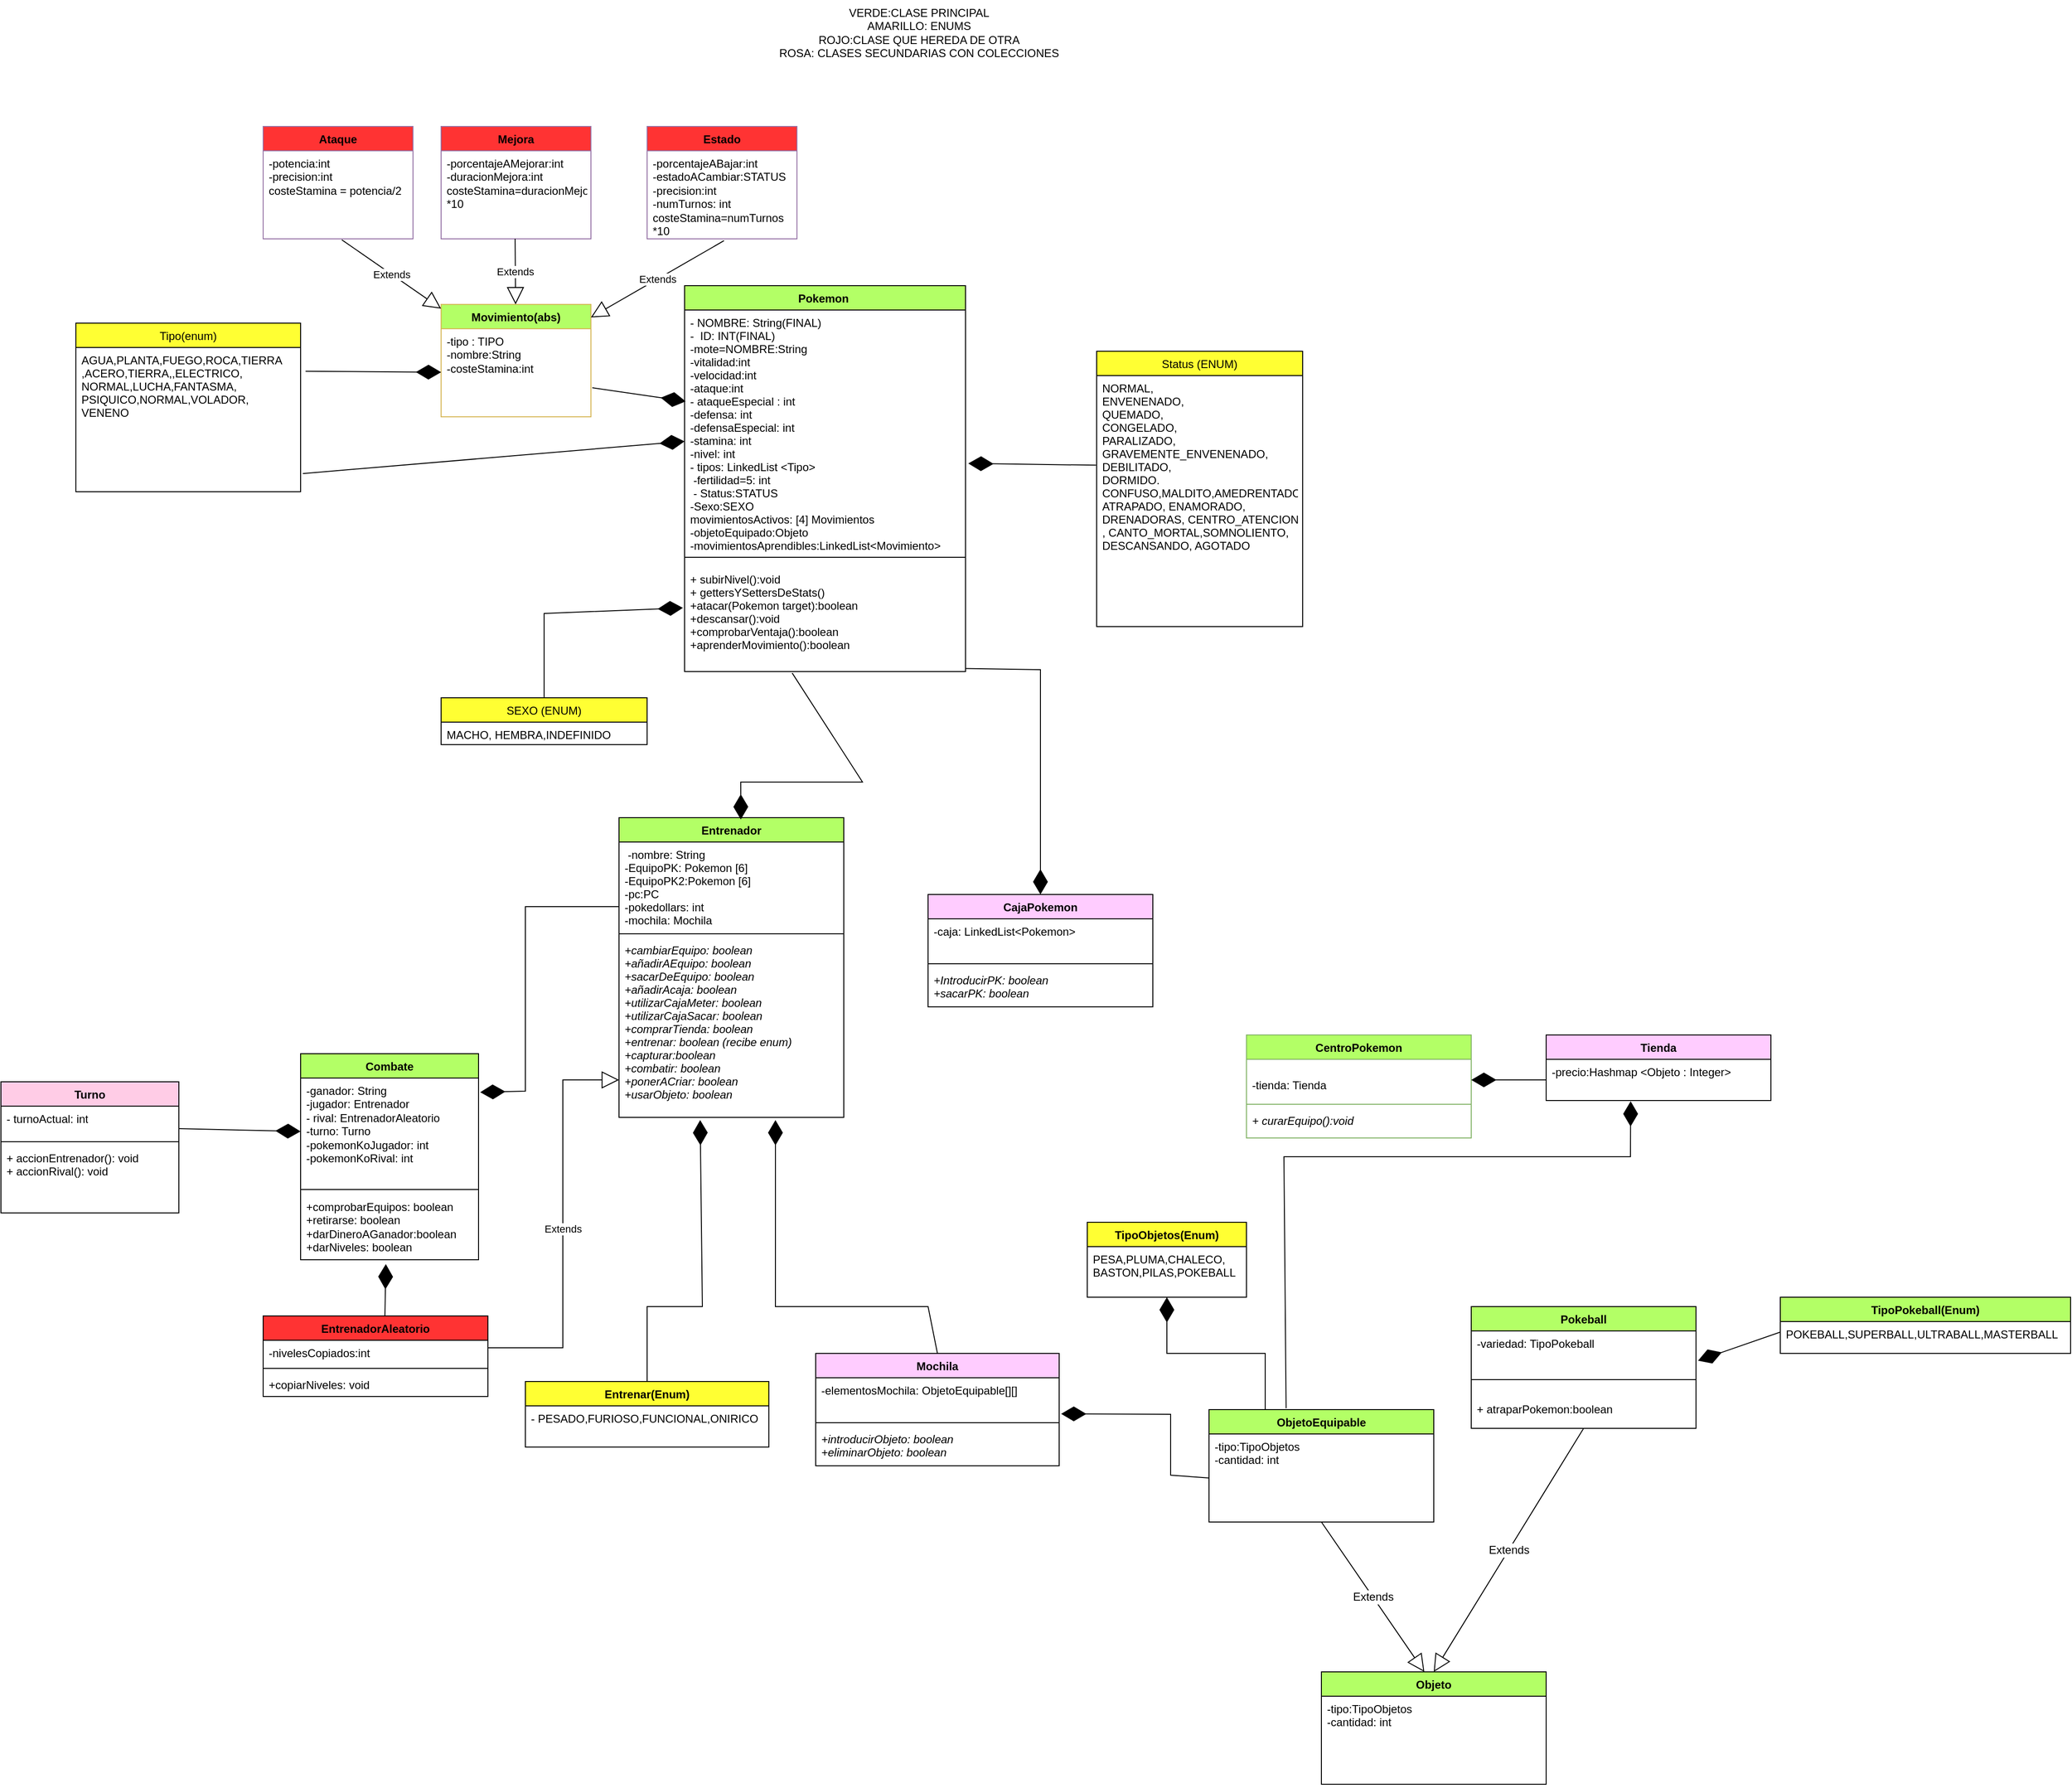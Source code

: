 <mxfile version="21.1.1" type="google">
  <diagram name="Página-1" id="NOaTh7KhhPGG-3gxmxbU">
    <mxGraphModel grid="1" page="1" gridSize="10" guides="1" tooltips="1" connect="1" arrows="1" fold="1" pageScale="1" pageWidth="827" pageHeight="1169" math="0" shadow="0">
      <root>
        <mxCell id="0" />
        <mxCell id="1" parent="0" />
        <mxCell id="InaBtiMgPzWQy_EaEE0s-5" value="Pokemon " style="swimlane;fontStyle=1;align=center;verticalAlign=top;childLayout=stackLayout;horizontal=1;startSize=26;horizontalStack=0;resizeParent=1;resizeParentMax=0;resizeLast=0;collapsible=1;marginBottom=0;fillColor=#B3FF66;" vertex="1" parent="1">
          <mxGeometry x="-40" y="150" width="300" height="412" as="geometry" />
        </mxCell>
        <mxCell id="InaBtiMgPzWQy_EaEE0s-6" value="- NOMBRE: String(FINAL)&#xa;-  ID: INT(FINAL)&#xa;-mote=NOMBRE:String&#xa;-vitalidad:int&#xa;-velocidad:int&#xa;-ataque:int&#xa;- ataqueEspecial : int&#xa;-defensa: int&#xa;-defensaEspecial: int&#xa;-stamina: int&#xa;-nivel: int&#xa;- tipos: LinkedList &lt;Tipo&gt;&#xa; -fertilidad=5: int&#xa; - Status:STATUS&#xa;-Sexo:SEXO &#xa;movimientosActivos: [4] Movimientos&#xa;-objetoEquipado:Objeto&#xa;-movimientosAprendibles:LinkedList&lt;Movimiento&gt;&#xa;" style="text;strokeColor=none;fillColor=none;align=left;verticalAlign=top;spacingLeft=4;spacingRight=4;overflow=hidden;rotatable=0;points=[[0,0.5],[1,0.5]];portConstraint=eastwest;" vertex="1" parent="InaBtiMgPzWQy_EaEE0s-5">
          <mxGeometry y="26" width="300" height="254" as="geometry" />
        </mxCell>
        <mxCell id="InaBtiMgPzWQy_EaEE0s-7" value="" style="line;strokeWidth=1;fillColor=none;align=left;verticalAlign=middle;spacingTop=-1;spacingLeft=3;spacingRight=3;rotatable=0;labelPosition=right;points=[];portConstraint=eastwest;strokeColor=inherit;" vertex="1" parent="InaBtiMgPzWQy_EaEE0s-5">
          <mxGeometry y="280" width="300" height="20" as="geometry" />
        </mxCell>
        <mxCell id="InaBtiMgPzWQy_EaEE0s-8" value="+ subirNivel():void&#xa;+ gettersYSettersDeStats()&#xa;+atacar(Pokemon target):boolean&#xa;+descansar():void&#xa;+comprobarVentaja():boolean&#xa;+aprenderMovimiento():boolean" style="text;strokeColor=none;fillColor=none;align=left;verticalAlign=top;spacingLeft=4;spacingRight=4;overflow=hidden;rotatable=0;points=[[0,0.5],[1,0.5]];portConstraint=eastwest;" vertex="1" parent="InaBtiMgPzWQy_EaEE0s-5">
          <mxGeometry y="300" width="300" height="112" as="geometry" />
        </mxCell>
        <mxCell id="8n8gGgLiv77bWk--RrJG-6" value="Entrenador" style="swimlane;fontStyle=1;align=center;verticalAlign=top;childLayout=stackLayout;horizontal=1;startSize=26;horizontalStack=0;resizeParent=1;resizeParentMax=0;resizeLast=0;collapsible=1;marginBottom=0;fillColor=#B3FF66;" vertex="1" parent="1">
          <mxGeometry x="-110" y="718" width="240" height="320" as="geometry" />
        </mxCell>
        <mxCell id="8n8gGgLiv77bWk--RrJG-7" value=" -nombre: String&#xa;-EquipoPK: Pokemon [6]&#xa;-EquipoPK2:Pokemon [6]&#xa;-pc:PC&#xa;-pokedollars: int&#xa;-mochila: Mochila&#xa;&#xa;" style="text;strokeColor=none;fillColor=none;align=left;verticalAlign=top;spacingLeft=4;spacingRight=4;overflow=hidden;rotatable=0;points=[[0,0.5],[1,0.5]];portConstraint=eastwest;" vertex="1" parent="8n8gGgLiv77bWk--RrJG-6">
          <mxGeometry y="26" width="240" height="94" as="geometry" />
        </mxCell>
        <mxCell id="8n8gGgLiv77bWk--RrJG-8" value="" style="line;strokeWidth=1;fillColor=none;align=left;verticalAlign=middle;spacingTop=-1;spacingLeft=3;spacingRight=3;rotatable=0;labelPosition=right;points=[];portConstraint=eastwest;strokeColor=inherit;" vertex="1" parent="8n8gGgLiv77bWk--RrJG-6">
          <mxGeometry y="120" width="240" height="8" as="geometry" />
        </mxCell>
        <mxCell id="8n8gGgLiv77bWk--RrJG-9" value="+cambiarEquipo: boolean&#xa;+añadirAEquipo: boolean&#xa;+sacarDeEquipo: boolean&#xa;+añadirAcaja: boolean&#xa;+utilizarCajaMeter: boolean&#xa;+utilizarCajaSacar: boolean&#xa;+comprarTienda: boolean&#xa;+entrenar: boolean (recibe enum)&#xa;+capturar:boolean&#xa;+combatir: boolean&#xa;+ponerACriar: boolean&#xa;+usarObjeto: boolean&#xa;&#xa;" style="text;strokeColor=none;fillColor=none;align=left;verticalAlign=top;spacingLeft=4;spacingRight=4;overflow=hidden;rotatable=0;points=[[0,0.5],[1,0.5]];portConstraint=eastwest;fontStyle=2" vertex="1" parent="8n8gGgLiv77bWk--RrJG-6">
          <mxGeometry y="128" width="240" height="192" as="geometry" />
        </mxCell>
        <mxCell id="8n8gGgLiv77bWk--RrJG-10" value="CajaPokemon" style="swimlane;fontStyle=1;align=center;verticalAlign=top;childLayout=stackLayout;horizontal=1;startSize=26;horizontalStack=0;resizeParent=1;resizeParentMax=0;resizeLast=0;collapsible=1;marginBottom=0;fillColor=#FFCCFF;" vertex="1" parent="1">
          <mxGeometry x="220" y="800" width="240" height="120" as="geometry" />
        </mxCell>
        <mxCell id="8n8gGgLiv77bWk--RrJG-11" value="-caja: LinkedList&lt;Pokemon&gt;" style="text;strokeColor=none;fillColor=none;align=left;verticalAlign=top;spacingLeft=4;spacingRight=4;overflow=hidden;rotatable=0;points=[[0,0.5],[1,0.5]];portConstraint=eastwest;" vertex="1" parent="8n8gGgLiv77bWk--RrJG-10">
          <mxGeometry y="26" width="240" height="44" as="geometry" />
        </mxCell>
        <mxCell id="8n8gGgLiv77bWk--RrJG-12" value="" style="line;strokeWidth=1;fillColor=none;align=left;verticalAlign=middle;spacingTop=-1;spacingLeft=3;spacingRight=3;rotatable=0;labelPosition=right;points=[];portConstraint=eastwest;strokeColor=inherit;" vertex="1" parent="8n8gGgLiv77bWk--RrJG-10">
          <mxGeometry y="70" width="240" height="8" as="geometry" />
        </mxCell>
        <mxCell id="8n8gGgLiv77bWk--RrJG-13" value="+IntroducirPK: boolean&#xa;+sacarPK: boolean" style="text;strokeColor=none;fillColor=none;align=left;verticalAlign=top;spacingLeft=4;spacingRight=4;overflow=hidden;rotatable=0;points=[[0,0.5],[1,0.5]];portConstraint=eastwest;fontStyle=2" vertex="1" parent="8n8gGgLiv77bWk--RrJG-10">
          <mxGeometry y="78" width="240" height="42" as="geometry" />
        </mxCell>
        <mxCell id="xWpt7LvVgX7lvaWajyp0-17" value="SEXO (ENUM)" style="swimlane;fontStyle=0;childLayout=stackLayout;horizontal=1;startSize=26;fillColor=#FFFF33;horizontalStack=0;resizeParent=1;resizeParentMax=0;resizeLast=0;collapsible=1;marginBottom=0;" vertex="1" parent="1">
          <mxGeometry x="-300" y="590" width="220" height="50" as="geometry" />
        </mxCell>
        <mxCell id="xWpt7LvVgX7lvaWajyp0-18" value="MACHO, HEMBRA,INDEFINIDO" style="text;strokeColor=none;fillColor=none;align=left;verticalAlign=top;spacingLeft=4;spacingRight=4;overflow=hidden;rotatable=0;points=[[0,0.5],[1,0.5]];portConstraint=eastwest;" vertex="1" parent="xWpt7LvVgX7lvaWajyp0-17">
          <mxGeometry y="26" width="220" height="24" as="geometry" />
        </mxCell>
        <mxCell id="xWpt7LvVgX7lvaWajyp0-19" value="Tipo(enum)" style="swimlane;fontStyle=0;childLayout=stackLayout;horizontal=1;startSize=26;fillColor=#FFFF33;horizontalStack=0;resizeParent=1;resizeParentMax=0;resizeLast=0;collapsible=1;marginBottom=0;" vertex="1" parent="1">
          <mxGeometry x="-690" y="190" width="240" height="180" as="geometry" />
        </mxCell>
        <mxCell id="xWpt7LvVgX7lvaWajyp0-20" value="AGUA,PLANTA,FUEGO,ROCA,TIERRA&#xa;,ACERO,TIERRA,,ELECTRICO,&#xa;NORMAL,LUCHA,FANTASMA,&#xa;PSIQUICO,NORMAL,VOLADOR,&#xa;VENENO" style="text;strokeColor=none;fillColor=none;align=left;verticalAlign=top;spacingLeft=4;spacingRight=4;overflow=hidden;rotatable=0;points=[[0,0.5],[1,0.5]];portConstraint=eastwest;" vertex="1" parent="xWpt7LvVgX7lvaWajyp0-19">
          <mxGeometry y="26" width="240" height="154" as="geometry" />
        </mxCell>
        <mxCell id="nMgucEkSmniw3U2bs4l5-1" value="Movimiento(abs)" style="swimlane;fontStyle=1;align=center;verticalAlign=top;childLayout=stackLayout;horizontal=1;startSize=26;horizontalStack=0;resizeParent=1;resizeParentMax=0;resizeLast=0;collapsible=1;marginBottom=0;whiteSpace=wrap;html=1;fillColor=#B3FF66;strokeColor=#d6b656;" vertex="1" parent="1">
          <mxGeometry x="-300" y="170" width="160" height="120" as="geometry" />
        </mxCell>
        <mxCell id="nMgucEkSmniw3U2bs4l5-2" value="-tipo : TIPO&lt;br&gt;-nombre:String&lt;br&gt;-costeStamina:int" style="text;strokeColor=none;fillColor=none;align=left;verticalAlign=top;spacingLeft=4;spacingRight=4;overflow=hidden;rotatable=0;points=[[0,0.5],[1,0.5]];portConstraint=eastwest;whiteSpace=wrap;html=1;" vertex="1" parent="nMgucEkSmniw3U2bs4l5-1">
          <mxGeometry y="26" width="160" height="94" as="geometry" />
        </mxCell>
        <mxCell id="nMgucEkSmniw3U2bs4l5-12" value="" style="endArrow=diamondThin;endFill=1;endSize=24;html=1;rounded=0;exitX=1.009;exitY=0.67;exitDx=0;exitDy=0;exitPerimeter=0;entryX=0.004;entryY=0.384;entryDx=0;entryDy=0;entryPerimeter=0;" edge="1" parent="1" source="nMgucEkSmniw3U2bs4l5-2" target="InaBtiMgPzWQy_EaEE0s-6">
          <mxGeometry width="160" relative="1" as="geometry">
            <mxPoint x="-320" y="300" as="sourcePoint" />
            <mxPoint x="70" y="260" as="targetPoint" />
          </mxGeometry>
        </mxCell>
        <mxCell id="nMgucEkSmniw3U2bs4l5-13" value="" style="endArrow=diamondThin;endFill=1;endSize=24;html=1;rounded=0;exitX=1.022;exitY=0.165;exitDx=0;exitDy=0;exitPerimeter=0;" edge="1" parent="1" source="xWpt7LvVgX7lvaWajyp0-20" target="nMgucEkSmniw3U2bs4l5-2">
          <mxGeometry width="160" relative="1" as="geometry">
            <mxPoint x="-320" y="300" as="sourcePoint" />
            <mxPoint x="-160" y="300" as="targetPoint" />
          </mxGeometry>
        </mxCell>
        <mxCell id="h9Ai5O1ht4y_W3YFX1W_-2" value="Tienda" style="swimlane;fontStyle=1;align=center;verticalAlign=top;childLayout=stackLayout;horizontal=1;startSize=26;horizontalStack=0;resizeParent=1;resizeParentMax=0;resizeLast=0;collapsible=1;marginBottom=0;fillColor=#FFCCFF;" vertex="1" parent="1">
          <mxGeometry x="880" y="950" width="240" height="70" as="geometry" />
        </mxCell>
        <mxCell id="h9Ai5O1ht4y_W3YFX1W_-3" value="-precio:Hashmap &lt;Objeto : Integer&gt; " style="text;strokeColor=none;fillColor=none;align=left;verticalAlign=top;spacingLeft=4;spacingRight=4;overflow=hidden;rotatable=0;points=[[0,0.5],[1,0.5]];portConstraint=eastwest;" vertex="1" parent="h9Ai5O1ht4y_W3YFX1W_-2">
          <mxGeometry y="26" width="240" height="44" as="geometry" />
        </mxCell>
        <mxCell id="h9Ai5O1ht4y_W3YFX1W_-6" value="Objeto" style="swimlane;fontStyle=1;align=center;verticalAlign=top;childLayout=stackLayout;horizontal=1;startSize=26;horizontalStack=0;resizeParent=1;resizeParentMax=0;resizeLast=0;collapsible=1;marginBottom=0;fillColor=#B3FF66;" vertex="1" parent="1">
          <mxGeometry x="640" y="1630" width="240" height="120" as="geometry" />
        </mxCell>
        <mxCell id="h9Ai5O1ht4y_W3YFX1W_-7" value="-tipo:TipoObjetos&#xa;-cantidad: int&#xa;&#xa;" style="text;strokeColor=none;fillColor=none;align=left;verticalAlign=top;spacingLeft=4;spacingRight=4;overflow=hidden;rotatable=0;points=[[0,0.5],[1,0.5]];portConstraint=eastwest;" vertex="1" parent="h9Ai5O1ht4y_W3YFX1W_-6">
          <mxGeometry y="26" width="240" height="94" as="geometry" />
        </mxCell>
        <mxCell id="nMgucEkSmniw3U2bs4l5-14" value="" style="endArrow=diamondThin;endFill=1;endSize=24;html=1;rounded=0;exitX=0.5;exitY=0;exitDx=0;exitDy=0;entryX=-0.006;entryY=0.393;entryDx=0;entryDy=0;entryPerimeter=0;" edge="1" parent="1" source="xWpt7LvVgX7lvaWajyp0-17" target="InaBtiMgPzWQy_EaEE0s-8">
          <mxGeometry width="160" relative="1" as="geometry">
            <mxPoint x="-220" y="593" as="sourcePoint" />
            <mxPoint x="-20" y="500" as="targetPoint" />
            <Array as="points">
              <mxPoint x="-190" y="500" />
            </Array>
          </mxGeometry>
        </mxCell>
        <mxCell id="h9Ai5O1ht4y_W3YFX1W_-10" value="" style="endArrow=diamondThin;endFill=1;endSize=24;html=1;rounded=0;entryX=1.008;entryY=0.875;entryDx=0;entryDy=0;entryPerimeter=0;exitX=0;exitY=0.5;exitDx=0;exitDy=0;" edge="1" parent="1" source="qzdFL7oIxYhOH3gdJiN8-3" target="3nTIpjzsMtwwKI59g5Wm-16">
          <mxGeometry width="160" relative="1" as="geometry">
            <mxPoint x="517" y="1414" as="sourcePoint" />
            <mxPoint x="270" y="1120" as="targetPoint" />
            <Array as="points">
              <mxPoint x="479" y="1420" />
              <mxPoint x="479" y="1355" />
            </Array>
          </mxGeometry>
        </mxCell>
        <mxCell id="xWpt7LvVgX7lvaWajyp0-13" value="Status (ENUM)" style="swimlane;fontStyle=0;childLayout=stackLayout;horizontal=1;startSize=26;fillColor=#FFFF33;horizontalStack=0;resizeParent=1;resizeParentMax=0;resizeLast=0;collapsible=1;marginBottom=0;" vertex="1" parent="1">
          <mxGeometry x="400" y="220" width="220" height="294" as="geometry" />
        </mxCell>
        <mxCell id="xWpt7LvVgX7lvaWajyp0-15" value="NORMAL,&#xa;ENVENENADO,&#xa;QUEMADO,&#xa;CONGELADO,&#xa;PARALIZADO,&#xa;GRAVEMENTE_ENVENENADO,&#xa;DEBILITADO,&#xa;DORMIDO.&#xa;CONFUSO,MALDITO,AMEDRENTADO&#xa;ATRAPADO, ENAMORADO,&#xa;DRENADORAS, CENTRO_ATENCION&#xa;, CANTO_MORTAL,SOMNOLIENTO,&#xa;DESCANSANDO, AGOTADO&#xa;" style="text;strokeColor=none;fillColor=none;align=left;verticalAlign=top;spacingLeft=4;spacingRight=4;overflow=hidden;rotatable=0;points=[[0,0.5],[1,0.5]];portConstraint=eastwest;" vertex="1" parent="xWpt7LvVgX7lvaWajyp0-13">
          <mxGeometry y="26" width="220" height="268" as="geometry" />
        </mxCell>
        <mxCell id="nMgucEkSmniw3U2bs4l5-15" value="" style="endArrow=diamondThin;endFill=1;endSize=24;html=1;rounded=0;exitX=-0.003;exitY=0.357;exitDx=0;exitDy=0;exitPerimeter=0;entryX=1.01;entryY=0.645;entryDx=0;entryDy=0;entryPerimeter=0;" edge="1" parent="1" source="xWpt7LvVgX7lvaWajyp0-15" target="InaBtiMgPzWQy_EaEE0s-6">
          <mxGeometry width="160" relative="1" as="geometry">
            <mxPoint x="-300" y="300" as="sourcePoint" />
            <mxPoint x="270" y="340" as="targetPoint" />
          </mxGeometry>
        </mxCell>
        <mxCell id="nMgucEkSmniw3U2bs4l5-16" value="VERDE:CLASE PRINCIPAL&lt;br&gt;AMARILLO: ENUMS&lt;br&gt;ROJO:CLASE QUE HEREDA DE OTRA&lt;br&gt;ROSA: CLASES SECUNDARIAS CON COLECCIONES" style="text;html=1;align=center;verticalAlign=middle;resizable=0;points=[];autosize=1;strokeColor=none;fillColor=none;" vertex="1" parent="1">
          <mxGeometry x="50" y="-155" width="320" height="70" as="geometry" />
        </mxCell>
        <mxCell id="h9Ai5O1ht4y_W3YFX1W_-11" value="" style="endArrow=diamondThin;endFill=1;endSize=24;html=1;rounded=0;exitX=0.343;exitY=-0.012;exitDx=0;exitDy=0;exitPerimeter=0;entryX=0.376;entryY=1.018;entryDx=0;entryDy=0;entryPerimeter=0;" edge="1" parent="1" source="qzdFL7oIxYhOH3gdJiN8-2" target="h9Ai5O1ht4y_W3YFX1W_-3">
          <mxGeometry width="160" relative="1" as="geometry">
            <mxPoint x="310" y="1190" as="sourcePoint" />
            <mxPoint x="970" y="1030" as="targetPoint" />
            <Array as="points">
              <mxPoint x="600" y="1080" />
              <mxPoint x="970" y="1080" />
            </Array>
          </mxGeometry>
        </mxCell>
        <mxCell id="h9Ai5O1ht4y_W3YFX1W_-12" value="Entrenar(Enum)" style="swimlane;fontStyle=1;align=center;verticalAlign=top;childLayout=stackLayout;horizontal=1;startSize=26;horizontalStack=0;resizeParent=1;resizeParentMax=0;resizeLast=0;collapsible=1;marginBottom=0;fillColor=#FFFF33;" vertex="1" parent="1">
          <mxGeometry x="-210" y="1320" width="260" height="70" as="geometry" />
        </mxCell>
        <mxCell id="h9Ai5O1ht4y_W3YFX1W_-13" value="- PESADO,FURIOSO,FUNCIONAL,ONIRICO" style="text;strokeColor=none;fillColor=none;align=left;verticalAlign=top;spacingLeft=4;spacingRight=4;overflow=hidden;rotatable=0;points=[[0,0.5],[1,0.5]];portConstraint=eastwest;" vertex="1" parent="h9Ai5O1ht4y_W3YFX1W_-12">
          <mxGeometry y="26" width="260" height="44" as="geometry" />
        </mxCell>
        <mxCell id="h9Ai5O1ht4y_W3YFX1W_-16" value="" style="endArrow=diamondThin;endFill=1;endSize=24;html=1;rounded=0;entryX=0.361;entryY=1.015;entryDx=0;entryDy=0;entryPerimeter=0;exitX=0.5;exitY=0;exitDx=0;exitDy=0;" edge="1" parent="1" source="h9Ai5O1ht4y_W3YFX1W_-12" target="8n8gGgLiv77bWk--RrJG-9">
          <mxGeometry width="160" relative="1" as="geometry">
            <mxPoint x="60" y="1260" as="sourcePoint" />
            <mxPoint x="220" y="1260" as="targetPoint" />
            <Array as="points">
              <mxPoint x="-80" y="1240" />
              <mxPoint x="-21" y="1240" />
            </Array>
          </mxGeometry>
        </mxCell>
        <mxCell id="3nTIpjzsMtwwKI59g5Wm-2" value="" style="endArrow=diamondThin;endFill=1;endSize=24;html=1;rounded=0;entryX=0.5;entryY=0;entryDx=0;entryDy=0;exitX=1.001;exitY=0.971;exitDx=0;exitDy=0;exitPerimeter=0;" edge="1" parent="1" source="InaBtiMgPzWQy_EaEE0s-8" target="8n8gGgLiv77bWk--RrJG-10">
          <mxGeometry width="160" relative="1" as="geometry">
            <mxPoint x="280" y="570" as="sourcePoint" />
            <mxPoint x="490" y="680" as="targetPoint" />
            <Array as="points">
              <mxPoint x="340" y="560" />
            </Array>
          </mxGeometry>
        </mxCell>
        <mxCell id="3nTIpjzsMtwwKI59g5Wm-3" value="" style="endArrow=diamondThin;endFill=1;endSize=24;html=1;rounded=0;exitX=0.383;exitY=1.014;exitDx=0;exitDy=0;exitPerimeter=0;entryX=0.542;entryY=0.006;entryDx=0;entryDy=0;entryPerimeter=0;" edge="1" parent="1" source="InaBtiMgPzWQy_EaEE0s-8" target="8n8gGgLiv77bWk--RrJG-6">
          <mxGeometry width="160" relative="1" as="geometry">
            <mxPoint x="150" y="690" as="sourcePoint" />
            <mxPoint x="60" y="680" as="targetPoint" />
            <Array as="points">
              <mxPoint x="150" y="680" />
              <mxPoint x="20" y="680" />
            </Array>
          </mxGeometry>
        </mxCell>
        <mxCell id="3nTIpjzsMtwwKI59g5Wm-8" value="" style="endArrow=diamondThin;endFill=1;endSize=24;html=1;rounded=0;entryX=1.009;entryY=0.133;entryDx=0;entryDy=0;entryPerimeter=0;" edge="1" parent="1" target="_GJMvuyYcLpBxFv-Sxu3-6">
          <mxGeometry width="160" relative="1" as="geometry">
            <mxPoint x="-110" y="813" as="sourcePoint" />
            <mxPoint x="-230" y="1010" as="targetPoint" />
            <Array as="points">
              <mxPoint x="-210" y="813" />
              <mxPoint x="-210" y="1010" />
            </Array>
          </mxGeometry>
        </mxCell>
        <mxCell id="3nTIpjzsMtwwKI59g5Wm-12" value="Extends" style="endArrow=block;endSize=16;endFill=0;html=1;rounded=0;" edge="1" parent="1">
          <mxGeometry x="-0.025" width="160" relative="1" as="geometry">
            <mxPoint x="-250" y="1284" as="sourcePoint" />
            <mxPoint x="-110" y="998" as="targetPoint" />
            <Array as="points">
              <mxPoint x="-170" y="1284" />
              <mxPoint x="-170" y="1256" />
              <mxPoint x="-170" y="1136" />
              <mxPoint x="-170" y="998" />
            </Array>
            <mxPoint as="offset" />
          </mxGeometry>
        </mxCell>
        <mxCell id="3nTIpjzsMtwwKI59g5Wm-13" value="" style="endArrow=diamondThin;endFill=1;endSize=24;html=1;rounded=0;exitX=0.5;exitY=0;exitDx=0;exitDy=0;entryX=0.479;entryY=1.066;entryDx=0;entryDy=0;entryPerimeter=0;" edge="1" parent="1" target="_GJMvuyYcLpBxFv-Sxu3-8">
          <mxGeometry width="160" relative="1" as="geometry">
            <mxPoint x="-360" y="1250" as="sourcePoint" />
            <mxPoint x="-360" y="1200" as="targetPoint" />
          </mxGeometry>
        </mxCell>
        <mxCell id="3nTIpjzsMtwwKI59g5Wm-15" value="Mochila" style="swimlane;fontStyle=1;align=center;verticalAlign=top;childLayout=stackLayout;horizontal=1;startSize=26;horizontalStack=0;resizeParent=1;resizeParentMax=0;resizeLast=0;collapsible=1;marginBottom=0;fillColor=#FFCCFF;" vertex="1" parent="1">
          <mxGeometry x="100" y="1290" width="260" height="120" as="geometry" />
        </mxCell>
        <mxCell id="3nTIpjzsMtwwKI59g5Wm-16" value="-elementosMochila: ObjetoEquipable[][]" style="text;strokeColor=none;fillColor=none;align=left;verticalAlign=top;spacingLeft=4;spacingRight=4;overflow=hidden;rotatable=0;points=[[0,0.5],[1,0.5]];portConstraint=eastwest;" vertex="1" parent="3nTIpjzsMtwwKI59g5Wm-15">
          <mxGeometry y="26" width="260" height="44" as="geometry" />
        </mxCell>
        <mxCell id="3nTIpjzsMtwwKI59g5Wm-17" value="" style="line;strokeWidth=1;fillColor=none;align=left;verticalAlign=middle;spacingTop=-1;spacingLeft=3;spacingRight=3;rotatable=0;labelPosition=right;points=[];portConstraint=eastwest;strokeColor=inherit;" vertex="1" parent="3nTIpjzsMtwwKI59g5Wm-15">
          <mxGeometry y="70" width="260" height="8" as="geometry" />
        </mxCell>
        <mxCell id="3nTIpjzsMtwwKI59g5Wm-18" value="+introducirObjeto: boolean&#xa;+eliminarObjeto: boolean" style="text;strokeColor=none;fillColor=none;align=left;verticalAlign=top;spacingLeft=4;spacingRight=4;overflow=hidden;rotatable=0;points=[[0,0.5],[1,0.5]];portConstraint=eastwest;fontStyle=2" vertex="1" parent="3nTIpjzsMtwwKI59g5Wm-15">
          <mxGeometry y="78" width="260" height="42" as="geometry" />
        </mxCell>
        <mxCell id="3nTIpjzsMtwwKI59g5Wm-19" value="" style="endArrow=diamondThin;endFill=1;endSize=24;html=1;rounded=0;entryX=0.696;entryY=1.015;entryDx=0;entryDy=0;entryPerimeter=0;exitX=0.5;exitY=0;exitDx=0;exitDy=0;" edge="1" parent="1" source="3nTIpjzsMtwwKI59g5Wm-15" target="8n8gGgLiv77bWk--RrJG-9">
          <mxGeometry width="160" relative="1" as="geometry">
            <mxPoint x="110" y="1150" as="sourcePoint" />
            <mxPoint x="270" y="1150" as="targetPoint" />
            <Array as="points">
              <mxPoint x="220" y="1240" />
              <mxPoint x="57" y="1240" />
            </Array>
          </mxGeometry>
        </mxCell>
        <mxCell id="exqpVqrqbdQZTuZ5iMTL-10" value="Ataque" style="swimlane;fontStyle=1;align=center;verticalAlign=top;childLayout=stackLayout;horizontal=1;startSize=26;horizontalStack=0;resizeParent=1;resizeParentMax=0;resizeLast=0;collapsible=1;marginBottom=0;whiteSpace=wrap;html=1;fillColor=#FF3333;strokeColor=#9673a6;" vertex="1" parent="1">
          <mxGeometry x="-490" y="-20" width="160" height="120" as="geometry" />
        </mxCell>
        <mxCell id="exqpVqrqbdQZTuZ5iMTL-11" value="-potencia:int&lt;br&gt;-precision:int&lt;br&gt;costeStamina = potencia/2" style="text;strokeColor=none;fillColor=none;align=left;verticalAlign=top;spacingLeft=4;spacingRight=4;overflow=hidden;rotatable=0;points=[[0,0.5],[1,0.5]];portConstraint=eastwest;whiteSpace=wrap;html=1;" vertex="1" parent="exqpVqrqbdQZTuZ5iMTL-10">
          <mxGeometry y="26" width="160" height="94" as="geometry" />
        </mxCell>
        <mxCell id="exqpVqrqbdQZTuZ5iMTL-13" value="Mejora" style="swimlane;fontStyle=1;align=center;verticalAlign=top;childLayout=stackLayout;horizontal=1;startSize=26;horizontalStack=0;resizeParent=1;resizeParentMax=0;resizeLast=0;collapsible=1;marginBottom=0;whiteSpace=wrap;html=1;fillColor=#FF3333;strokeColor=#9673a6;" vertex="1" parent="1">
          <mxGeometry x="-300" y="-20" width="160" height="120" as="geometry" />
        </mxCell>
        <mxCell id="exqpVqrqbdQZTuZ5iMTL-14" value="-porcentajeAMejorar:int&lt;br&gt;-duracionMejora:int&lt;br&gt;costeStamina=duracionMejora&lt;br&gt;*10" style="text;strokeColor=none;fillColor=none;align=left;verticalAlign=top;spacingLeft=4;spacingRight=4;overflow=hidden;rotatable=0;points=[[0,0.5],[1,0.5]];portConstraint=eastwest;whiteSpace=wrap;html=1;" vertex="1" parent="exqpVqrqbdQZTuZ5iMTL-13">
          <mxGeometry y="26" width="160" height="94" as="geometry" />
        </mxCell>
        <mxCell id="exqpVqrqbdQZTuZ5iMTL-16" value="Estado" style="swimlane;fontStyle=1;align=center;verticalAlign=top;childLayout=stackLayout;horizontal=1;startSize=26;horizontalStack=0;resizeParent=1;resizeParentMax=0;resizeLast=0;collapsible=1;marginBottom=0;whiteSpace=wrap;html=1;fillColor=#FF3333;strokeColor=#9673a6;" vertex="1" parent="1">
          <mxGeometry x="-80" y="-20" width="160" height="120" as="geometry" />
        </mxCell>
        <mxCell id="exqpVqrqbdQZTuZ5iMTL-17" value="-porcentajeABajar:int&lt;br&gt;-estadoACambiar:STATUS&lt;br&gt;-precision:int&lt;br&gt;-numTurnos: int&lt;br&gt;costeStamina=numTurnos&lt;br style=&quot;border-color: var(--border-color);&quot;&gt;*10" style="text;strokeColor=none;fillColor=none;align=left;verticalAlign=top;spacingLeft=4;spacingRight=4;overflow=hidden;rotatable=0;points=[[0,0.5],[1,0.5]];portConstraint=eastwest;whiteSpace=wrap;html=1;" vertex="1" parent="exqpVqrqbdQZTuZ5iMTL-16">
          <mxGeometry y="26" width="160" height="94" as="geometry" />
        </mxCell>
        <mxCell id="exqpVqrqbdQZTuZ5iMTL-23" value="Extends" style="endArrow=block;endSize=16;endFill=0;html=1;rounded=0;exitX=0.513;exitY=1.021;exitDx=0;exitDy=0;exitPerimeter=0;" edge="1" parent="1" source="exqpVqrqbdQZTuZ5iMTL-17" target="nMgucEkSmniw3U2bs4l5-1">
          <mxGeometry width="160" relative="1" as="geometry">
            <mxPoint x="-6.984" y="108" as="sourcePoint" />
            <mxPoint x="100" y="90" as="targetPoint" />
          </mxGeometry>
        </mxCell>
        <mxCell id="exqpVqrqbdQZTuZ5iMTL-24" value="Extends" style="endArrow=block;endSize=16;endFill=0;html=1;rounded=0;exitX=0.494;exitY=1;exitDx=0;exitDy=0;exitPerimeter=0;" edge="1" parent="1" source="exqpVqrqbdQZTuZ5iMTL-14" target="nMgucEkSmniw3U2bs4l5-1">
          <mxGeometry width="160" relative="1" as="geometry">
            <mxPoint x="-220" y="108" as="sourcePoint" />
            <mxPoint x="-130" y="191" as="targetPoint" />
          </mxGeometry>
        </mxCell>
        <mxCell id="exqpVqrqbdQZTuZ5iMTL-25" value="Extends" style="endArrow=block;endSize=16;endFill=0;html=1;rounded=0;exitX=0.525;exitY=1.011;exitDx=0;exitDy=0;exitPerimeter=0;" edge="1" parent="1" source="exqpVqrqbdQZTuZ5iMTL-11" target="nMgucEkSmniw3U2bs4l5-1">
          <mxGeometry width="160" relative="1" as="geometry">
            <mxPoint x="-390" y="110" as="sourcePoint" />
            <mxPoint x="-210" y="180" as="targetPoint" />
          </mxGeometry>
        </mxCell>
        <mxCell id="_GJMvuyYcLpBxFv-Sxu3-5" value="Combate" style="swimlane;fontStyle=1;align=center;verticalAlign=top;childLayout=stackLayout;horizontal=1;startSize=26;horizontalStack=0;resizeParent=1;resizeParentMax=0;resizeLast=0;collapsible=1;marginBottom=0;whiteSpace=wrap;html=1;fillColor=#B3FF66;" vertex="1" parent="1">
          <mxGeometry x="-450" y="970" width="190" height="220" as="geometry" />
        </mxCell>
        <mxCell id="_GJMvuyYcLpBxFv-Sxu3-6" value="-ganador: String&lt;br style=&quot;border-color: var(--border-color); padding: 0px; margin: 0px;&quot;&gt;-jugador: Entrenador&lt;br&gt;- rival: EntrenadorAleatorio&lt;br style=&quot;border-color: var(--border-color); padding: 0px; margin: 0px;&quot;&gt;-turno: Turno&lt;br style=&quot;border-color: var(--border-color); padding: 0px; margin: 0px;&quot;&gt;-pokemonKoJugador: int&lt;br style=&quot;border-color: var(--border-color); padding: 0px; margin: 0px;&quot;&gt;-pokemonKoRival: int&lt;div style=&quot;border-color: var(--border-color); padding: 0px; margin: 0px;&quot;&gt;&lt;br style=&quot;border-color: var(--border-color); padding: 0px; margin: 0px;&quot;&gt;&lt;/div&gt;&lt;div style=&quot;border-color: var(--border-color); padding: 0px; margin: 0px;&quot;&gt;&lt;br style=&quot;border-color: var(--border-color); padding: 0px; margin: 0px;&quot;&gt;&lt;/div&gt;&lt;div style=&quot;border-color: var(--border-color); padding: 0px; margin: 0px;&quot;&gt;&lt;br style=&quot;border-color: var(--border-color); padding: 0px; margin: 0px;&quot;&gt;&lt;/div&gt;&lt;div style=&quot;border-color: var(--border-color); padding: 0px; margin: 0px;&quot;&gt;&lt;br style=&quot;border-color: var(--border-color); padding: 0px; margin: 0px;&quot;&gt;&lt;/div&gt;" style="text;strokeColor=none;fillColor=none;align=left;verticalAlign=top;spacingLeft=4;spacingRight=4;overflow=hidden;rotatable=0;points=[[0,0.5],[1,0.5]];portConstraint=eastwest;whiteSpace=wrap;html=1;" vertex="1" parent="_GJMvuyYcLpBxFv-Sxu3-5">
          <mxGeometry y="26" width="190" height="114" as="geometry" />
        </mxCell>
        <mxCell id="_GJMvuyYcLpBxFv-Sxu3-7" value="" style="line;strokeWidth=1;fillColor=none;align=left;verticalAlign=middle;spacingTop=-1;spacingLeft=3;spacingRight=3;rotatable=0;labelPosition=right;points=[];portConstraint=eastwest;strokeColor=inherit;" vertex="1" parent="_GJMvuyYcLpBxFv-Sxu3-5">
          <mxGeometry y="140" width="190" height="10" as="geometry" />
        </mxCell>
        <mxCell id="_GJMvuyYcLpBxFv-Sxu3-8" value="+comprobarEquipos: boolean&lt;br&gt;+retirarse: boolean&lt;br&gt;+darDineroAGanador:boolean&lt;br&gt;+darNiveles: boolean&amp;nbsp;" style="text;strokeColor=none;fillColor=none;align=left;verticalAlign=top;spacingLeft=4;spacingRight=4;overflow=hidden;rotatable=0;points=[[0,0.5],[1,0.5]];portConstraint=eastwest;whiteSpace=wrap;html=1;" vertex="1" parent="_GJMvuyYcLpBxFv-Sxu3-5">
          <mxGeometry y="150" width="190" height="70" as="geometry" />
        </mxCell>
        <mxCell id="_GJMvuyYcLpBxFv-Sxu3-10" value="EntrenadorAleatorio" style="swimlane;fontStyle=1;align=center;verticalAlign=top;childLayout=stackLayout;horizontal=1;startSize=26;horizontalStack=0;resizeParent=1;resizeParentMax=0;resizeLast=0;collapsible=1;marginBottom=0;whiteSpace=wrap;html=1;fillColor=#FF3333;" vertex="1" parent="1">
          <mxGeometry x="-490" y="1250" width="240" height="86" as="geometry" />
        </mxCell>
        <mxCell id="_GJMvuyYcLpBxFv-Sxu3-11" value="-nivelesCopiados:int" style="text;strokeColor=none;fillColor=none;align=left;verticalAlign=top;spacingLeft=4;spacingRight=4;overflow=hidden;rotatable=0;points=[[0,0.5],[1,0.5]];portConstraint=eastwest;whiteSpace=wrap;html=1;" vertex="1" parent="_GJMvuyYcLpBxFv-Sxu3-10">
          <mxGeometry y="26" width="240" height="26" as="geometry" />
        </mxCell>
        <mxCell id="_GJMvuyYcLpBxFv-Sxu3-12" value="" style="line;strokeWidth=1;fillColor=none;align=left;verticalAlign=middle;spacingTop=-1;spacingLeft=3;spacingRight=3;rotatable=0;labelPosition=right;points=[];portConstraint=eastwest;strokeColor=inherit;" vertex="1" parent="_GJMvuyYcLpBxFv-Sxu3-10">
          <mxGeometry y="52" width="240" height="8" as="geometry" />
        </mxCell>
        <mxCell id="_GJMvuyYcLpBxFv-Sxu3-13" value="+copiarNiveles: void" style="text;strokeColor=none;fillColor=none;align=left;verticalAlign=top;spacingLeft=4;spacingRight=4;overflow=hidden;rotatable=0;points=[[0,0.5],[1,0.5]];portConstraint=eastwest;whiteSpace=wrap;html=1;" vertex="1" parent="_GJMvuyYcLpBxFv-Sxu3-10">
          <mxGeometry y="60" width="240" height="26" as="geometry" />
        </mxCell>
        <mxCell id="lIR6-pXDK_5TFnXmgPHs-1" value="Turno" style="swimlane;fontStyle=1;align=center;verticalAlign=top;childLayout=stackLayout;horizontal=1;startSize=26;horizontalStack=0;resizeParent=1;resizeParentMax=0;resizeLast=0;collapsible=1;marginBottom=0;whiteSpace=wrap;html=1;fillColor=#FFCCE6;" vertex="1" parent="1">
          <mxGeometry x="-770" y="1000" width="190" height="140" as="geometry" />
        </mxCell>
        <mxCell id="lIR6-pXDK_5TFnXmgPHs-2" value="- turnoActual: int" style="text;strokeColor=none;fillColor=none;align=left;verticalAlign=top;spacingLeft=4;spacingRight=4;overflow=hidden;rotatable=0;points=[[0,0.5],[1,0.5]];portConstraint=eastwest;whiteSpace=wrap;html=1;" vertex="1" parent="lIR6-pXDK_5TFnXmgPHs-1">
          <mxGeometry y="26" width="190" height="34" as="geometry" />
        </mxCell>
        <mxCell id="lIR6-pXDK_5TFnXmgPHs-3" value="" style="line;strokeWidth=1;fillColor=none;align=left;verticalAlign=middle;spacingTop=-1;spacingLeft=3;spacingRight=3;rotatable=0;labelPosition=right;points=[];portConstraint=eastwest;strokeColor=inherit;" vertex="1" parent="lIR6-pXDK_5TFnXmgPHs-1">
          <mxGeometry y="60" width="190" height="8" as="geometry" />
        </mxCell>
        <mxCell id="lIR6-pXDK_5TFnXmgPHs-4" value="+ accionEntrenador(): void&amp;nbsp;&lt;br&gt;+ accionRival(): void" style="text;strokeColor=none;fillColor=none;align=left;verticalAlign=top;spacingLeft=4;spacingRight=4;overflow=hidden;rotatable=0;points=[[0,0.5],[1,0.5]];portConstraint=eastwest;whiteSpace=wrap;html=1;" vertex="1" parent="lIR6-pXDK_5TFnXmgPHs-1">
          <mxGeometry y="68" width="190" height="72" as="geometry" />
        </mxCell>
        <mxCell id="lIR6-pXDK_5TFnXmgPHs-5" value="" style="endArrow=diamondThin;endFill=1;endSize=24;html=1;rounded=0;exitX=1;exitY=0.706;exitDx=0;exitDy=0;entryX=0;entryY=0.5;entryDx=0;entryDy=0;exitPerimeter=0;" edge="1" parent="1" source="lIR6-pXDK_5TFnXmgPHs-2" target="_GJMvuyYcLpBxFv-Sxu3-6">
          <mxGeometry width="160" relative="1" as="geometry">
            <mxPoint x="-620" y="1160" as="sourcePoint" />
            <mxPoint x="-460" y="1160" as="targetPoint" />
          </mxGeometry>
        </mxCell>
        <mxCell id="_GJMvuyYcLpBxFv-Sxu3-19" value="TipoObjetos(Enum)" style="swimlane;fontStyle=1;align=center;verticalAlign=top;childLayout=stackLayout;horizontal=1;startSize=26;horizontalStack=0;resizeParent=1;resizeParentMax=0;resizeLast=0;collapsible=1;marginBottom=0;whiteSpace=wrap;html=1;fillColor=#FFFF33;" vertex="1" parent="1">
          <mxGeometry x="390" y="1150" width="170" height="80" as="geometry" />
        </mxCell>
        <mxCell id="_GJMvuyYcLpBxFv-Sxu3-20" value="PESA,PLUMA,CHALECO,&lt;br&gt;BASTON,PILAS,POKEBALL" style="text;strokeColor=none;fillColor=none;align=left;verticalAlign=top;spacingLeft=4;spacingRight=4;overflow=hidden;rotatable=0;points=[[0,0.5],[1,0.5]];portConstraint=eastwest;whiteSpace=wrap;html=1;" vertex="1" parent="_GJMvuyYcLpBxFv-Sxu3-19">
          <mxGeometry y="26" width="170" height="54" as="geometry" />
        </mxCell>
        <mxCell id="_GJMvuyYcLpBxFv-Sxu3-23" value="" style="endArrow=diamondThin;endFill=1;endSize=24;html=1;rounded=0;exitX=0.25;exitY=0;exitDx=0;exitDy=0;entryX=0.5;entryY=1;entryDx=0;entryDy=0;" edge="1" parent="1" source="qzdFL7oIxYhOH3gdJiN8-2" target="_GJMvuyYcLpBxFv-Sxu3-19">
          <mxGeometry width="160" relative="1" as="geometry">
            <mxPoint x="510" y="1250" as="sourcePoint" />
            <mxPoint x="718.56" y="1204.212" as="targetPoint" />
            <Array as="points">
              <mxPoint x="580" y="1290" />
              <mxPoint x="475" y="1290" />
            </Array>
          </mxGeometry>
        </mxCell>
        <mxCell id="eNZrJZym8Dyh4yu2uq1m-5" value="CentroPokemon" style="swimlane;fontStyle=1;align=center;verticalAlign=top;childLayout=stackLayout;horizontal=1;startSize=26;horizontalStack=0;resizeParent=1;resizeParentMax=0;resizeLast=0;collapsible=1;marginBottom=0;fillColor=#B3FF66;strokeColor=#82b366;" vertex="1" parent="1">
          <mxGeometry x="560" y="950" width="240" height="110" as="geometry" />
        </mxCell>
        <mxCell id="eNZrJZym8Dyh4yu2uq1m-6" value="&#xa;-tienda: Tienda" style="text;strokeColor=none;fillColor=none;align=left;verticalAlign=top;spacingLeft=4;spacingRight=4;overflow=hidden;rotatable=0;points=[[0,0.5],[1,0.5]];portConstraint=eastwest;" vertex="1" parent="eNZrJZym8Dyh4yu2uq1m-5">
          <mxGeometry y="26" width="240" height="44" as="geometry" />
        </mxCell>
        <mxCell id="eNZrJZym8Dyh4yu2uq1m-7" value="" style="line;strokeWidth=1;fillColor=none;align=left;verticalAlign=middle;spacingTop=-1;spacingLeft=3;spacingRight=3;rotatable=0;labelPosition=right;points=[];portConstraint=eastwest;strokeColor=inherit;" vertex="1" parent="eNZrJZym8Dyh4yu2uq1m-5">
          <mxGeometry y="70" width="240" height="8" as="geometry" />
        </mxCell>
        <mxCell id="eNZrJZym8Dyh4yu2uq1m-8" value="+ curarEquipo():void" style="text;strokeColor=none;fillColor=none;align=left;verticalAlign=top;spacingLeft=4;spacingRight=4;overflow=hidden;rotatable=0;points=[[0,0.5],[1,0.5]];portConstraint=eastwest;fontStyle=2" vertex="1" parent="eNZrJZym8Dyh4yu2uq1m-5">
          <mxGeometry y="78" width="240" height="32" as="geometry" />
        </mxCell>
        <mxCell id="eNZrJZym8Dyh4yu2uq1m-11" value="" style="endArrow=diamondThin;endFill=1;endSize=24;html=1;rounded=0;exitX=0;exitY=0.5;exitDx=0;exitDy=0;" edge="1" parent="1" source="h9Ai5O1ht4y_W3YFX1W_-3" target="eNZrJZym8Dyh4yu2uq1m-6">
          <mxGeometry width="160" relative="1" as="geometry">
            <mxPoint x="650" y="820" as="sourcePoint" />
            <mxPoint x="810" y="820" as="targetPoint" />
          </mxGeometry>
        </mxCell>
        <mxCell id="_GJMvuyYcLpBxFv-Sxu3-26" value="" style="endArrow=diamondThin;endFill=1;endSize=24;html=1;rounded=0;entryX=0;entryY=0.552;entryDx=0;entryDy=0;exitX=1.01;exitY=0.874;exitDx=0;exitDy=0;exitPerimeter=0;entryPerimeter=0;" edge="1" parent="1" source="xWpt7LvVgX7lvaWajyp0-20" target="InaBtiMgPzWQy_EaEE0s-6">
          <mxGeometry width="160" relative="1" as="geometry">
            <mxPoint x="-470" y="367" as="sourcePoint" />
            <mxPoint x="190" y="480" as="targetPoint" />
          </mxGeometry>
        </mxCell>
        <mxCell id="qzdFL7oIxYhOH3gdJiN8-2" value="ObjetoEquipable" style="swimlane;fontStyle=1;align=center;verticalAlign=top;childLayout=stackLayout;horizontal=1;startSize=26;horizontalStack=0;resizeParent=1;resizeParentMax=0;resizeLast=0;collapsible=1;marginBottom=0;fillColor=#B3FF66;" vertex="1" parent="1">
          <mxGeometry x="520" y="1350" width="240" height="120" as="geometry" />
        </mxCell>
        <mxCell id="qzdFL7oIxYhOH3gdJiN8-3" value="-tipo:TipoObjetos&#xa;-cantidad: int&#xa;&#xa;" style="text;strokeColor=none;fillColor=none;align=left;verticalAlign=top;spacingLeft=4;spacingRight=4;overflow=hidden;rotatable=0;points=[[0,0.5],[1,0.5]];portConstraint=eastwest;" vertex="1" parent="qzdFL7oIxYhOH3gdJiN8-2">
          <mxGeometry y="26" width="240" height="94" as="geometry" />
        </mxCell>
        <mxCell id="qzdFL7oIxYhOH3gdJiN8-5" value="Pokeball" style="swimlane;fontStyle=1;align=center;verticalAlign=top;childLayout=stackLayout;horizontal=1;startSize=26;horizontalStack=0;resizeParent=1;resizeParentMax=0;resizeLast=0;collapsible=1;marginBottom=0;fillColor=#B3FF66;" vertex="1" parent="1">
          <mxGeometry x="800" y="1240" width="240" height="130" as="geometry" />
        </mxCell>
        <mxCell id="qzdFL7oIxYhOH3gdJiN8-6" value="-variedad: TipoPokeball&#xa;&#xa;&#xa;&#xa;&#xa;+ atraparPokemon:boolean&#xa;" style="text;strokeColor=none;fillColor=none;align=left;verticalAlign=top;spacingLeft=4;spacingRight=4;overflow=hidden;rotatable=0;points=[[0,0.5],[1,0.5]];portConstraint=eastwest;" vertex="1" parent="qzdFL7oIxYhOH3gdJiN8-5">
          <mxGeometry y="26" width="240" height="104" as="geometry" />
        </mxCell>
        <mxCell id="H2bItL27ipB8pgTUtTdC-5" value="" style="endArrow=none;html=1;rounded=0;fontSize=12;startSize=8;endSize=8;curved=1;entryX=1;entryY=0.5;entryDx=0;entryDy=0;exitX=0;exitY=0.5;exitDx=0;exitDy=0;" edge="1" parent="qzdFL7oIxYhOH3gdJiN8-5" source="qzdFL7oIxYhOH3gdJiN8-6" target="qzdFL7oIxYhOH3gdJiN8-6">
          <mxGeometry width="50" height="50" relative="1" as="geometry">
            <mxPoint x="-30" y="220" as="sourcePoint" />
            <mxPoint x="20" y="170" as="targetPoint" />
          </mxGeometry>
        </mxCell>
        <mxCell id="NanhoEF0uxVBH_dv9lal-6" value="Extends" style="endArrow=block;endSize=16;endFill=0;html=1;rounded=0;fontSize=12;curved=1;exitX=0.5;exitY=1;exitDx=0;exitDy=0;entryX=0.5;entryY=0;entryDx=0;entryDy=0;" edge="1" parent="1" source="qzdFL7oIxYhOH3gdJiN8-5" target="h9Ai5O1ht4y_W3YFX1W_-6">
          <mxGeometry width="160" relative="1" as="geometry">
            <mxPoint x="700" y="1500" as="sourcePoint" />
            <mxPoint x="860" y="1500" as="targetPoint" />
          </mxGeometry>
        </mxCell>
        <mxCell id="NanhoEF0uxVBH_dv9lal-7" value="Extends" style="endArrow=block;endSize=16;endFill=0;html=1;rounded=0;fontSize=12;curved=1;exitX=0.5;exitY=1;exitDx=0;exitDy=0;entryX=0.458;entryY=0;entryDx=0;entryDy=0;entryPerimeter=0;" edge="1" parent="1" source="qzdFL7oIxYhOH3gdJiN8-2" target="h9Ai5O1ht4y_W3YFX1W_-6">
          <mxGeometry width="160" relative="1" as="geometry">
            <mxPoint x="700" y="1500" as="sourcePoint" />
            <mxPoint x="860" y="1500" as="targetPoint" />
          </mxGeometry>
        </mxCell>
        <mxCell id="H2bItL27ipB8pgTUtTdC-1" value="TipoPokeball(Enum)" style="swimlane;fontStyle=1;align=center;verticalAlign=top;childLayout=stackLayout;horizontal=1;startSize=26;horizontalStack=0;resizeParent=1;resizeParentMax=0;resizeLast=0;collapsible=1;marginBottom=0;fillColor=#B3FF66;" vertex="1" parent="1">
          <mxGeometry x="1130" y="1230" width="310" height="60" as="geometry" />
        </mxCell>
        <mxCell id="H2bItL27ipB8pgTUtTdC-2" value="POKEBALL,SUPERBALL,ULTRABALL,MASTERBALL&#xa;" style="text;strokeColor=none;fillColor=none;align=left;verticalAlign=top;spacingLeft=4;spacingRight=4;overflow=hidden;rotatable=0;points=[[0,0.5],[1,0.5]];portConstraint=eastwest;" vertex="1" parent="H2bItL27ipB8pgTUtTdC-1">
          <mxGeometry y="26" width="310" height="34" as="geometry" />
        </mxCell>
        <mxCell id="H2bItL27ipB8pgTUtTdC-3" value="" style="endArrow=diamondThin;endFill=1;endSize=24;html=1;rounded=0;fontSize=12;curved=1;exitX=0;exitY=0.331;exitDx=0;exitDy=0;exitPerimeter=0;entryX=1.009;entryY=0.305;entryDx=0;entryDy=0;entryPerimeter=0;" edge="1" parent="1" source="H2bItL27ipB8pgTUtTdC-2" target="qzdFL7oIxYhOH3gdJiN8-6">
          <mxGeometry width="160" relative="1" as="geometry">
            <mxPoint x="1080" y="1280" as="sourcePoint" />
            <mxPoint x="1240" y="1280" as="targetPoint" />
          </mxGeometry>
        </mxCell>
      </root>
    </mxGraphModel>
  </diagram>
</mxfile>
